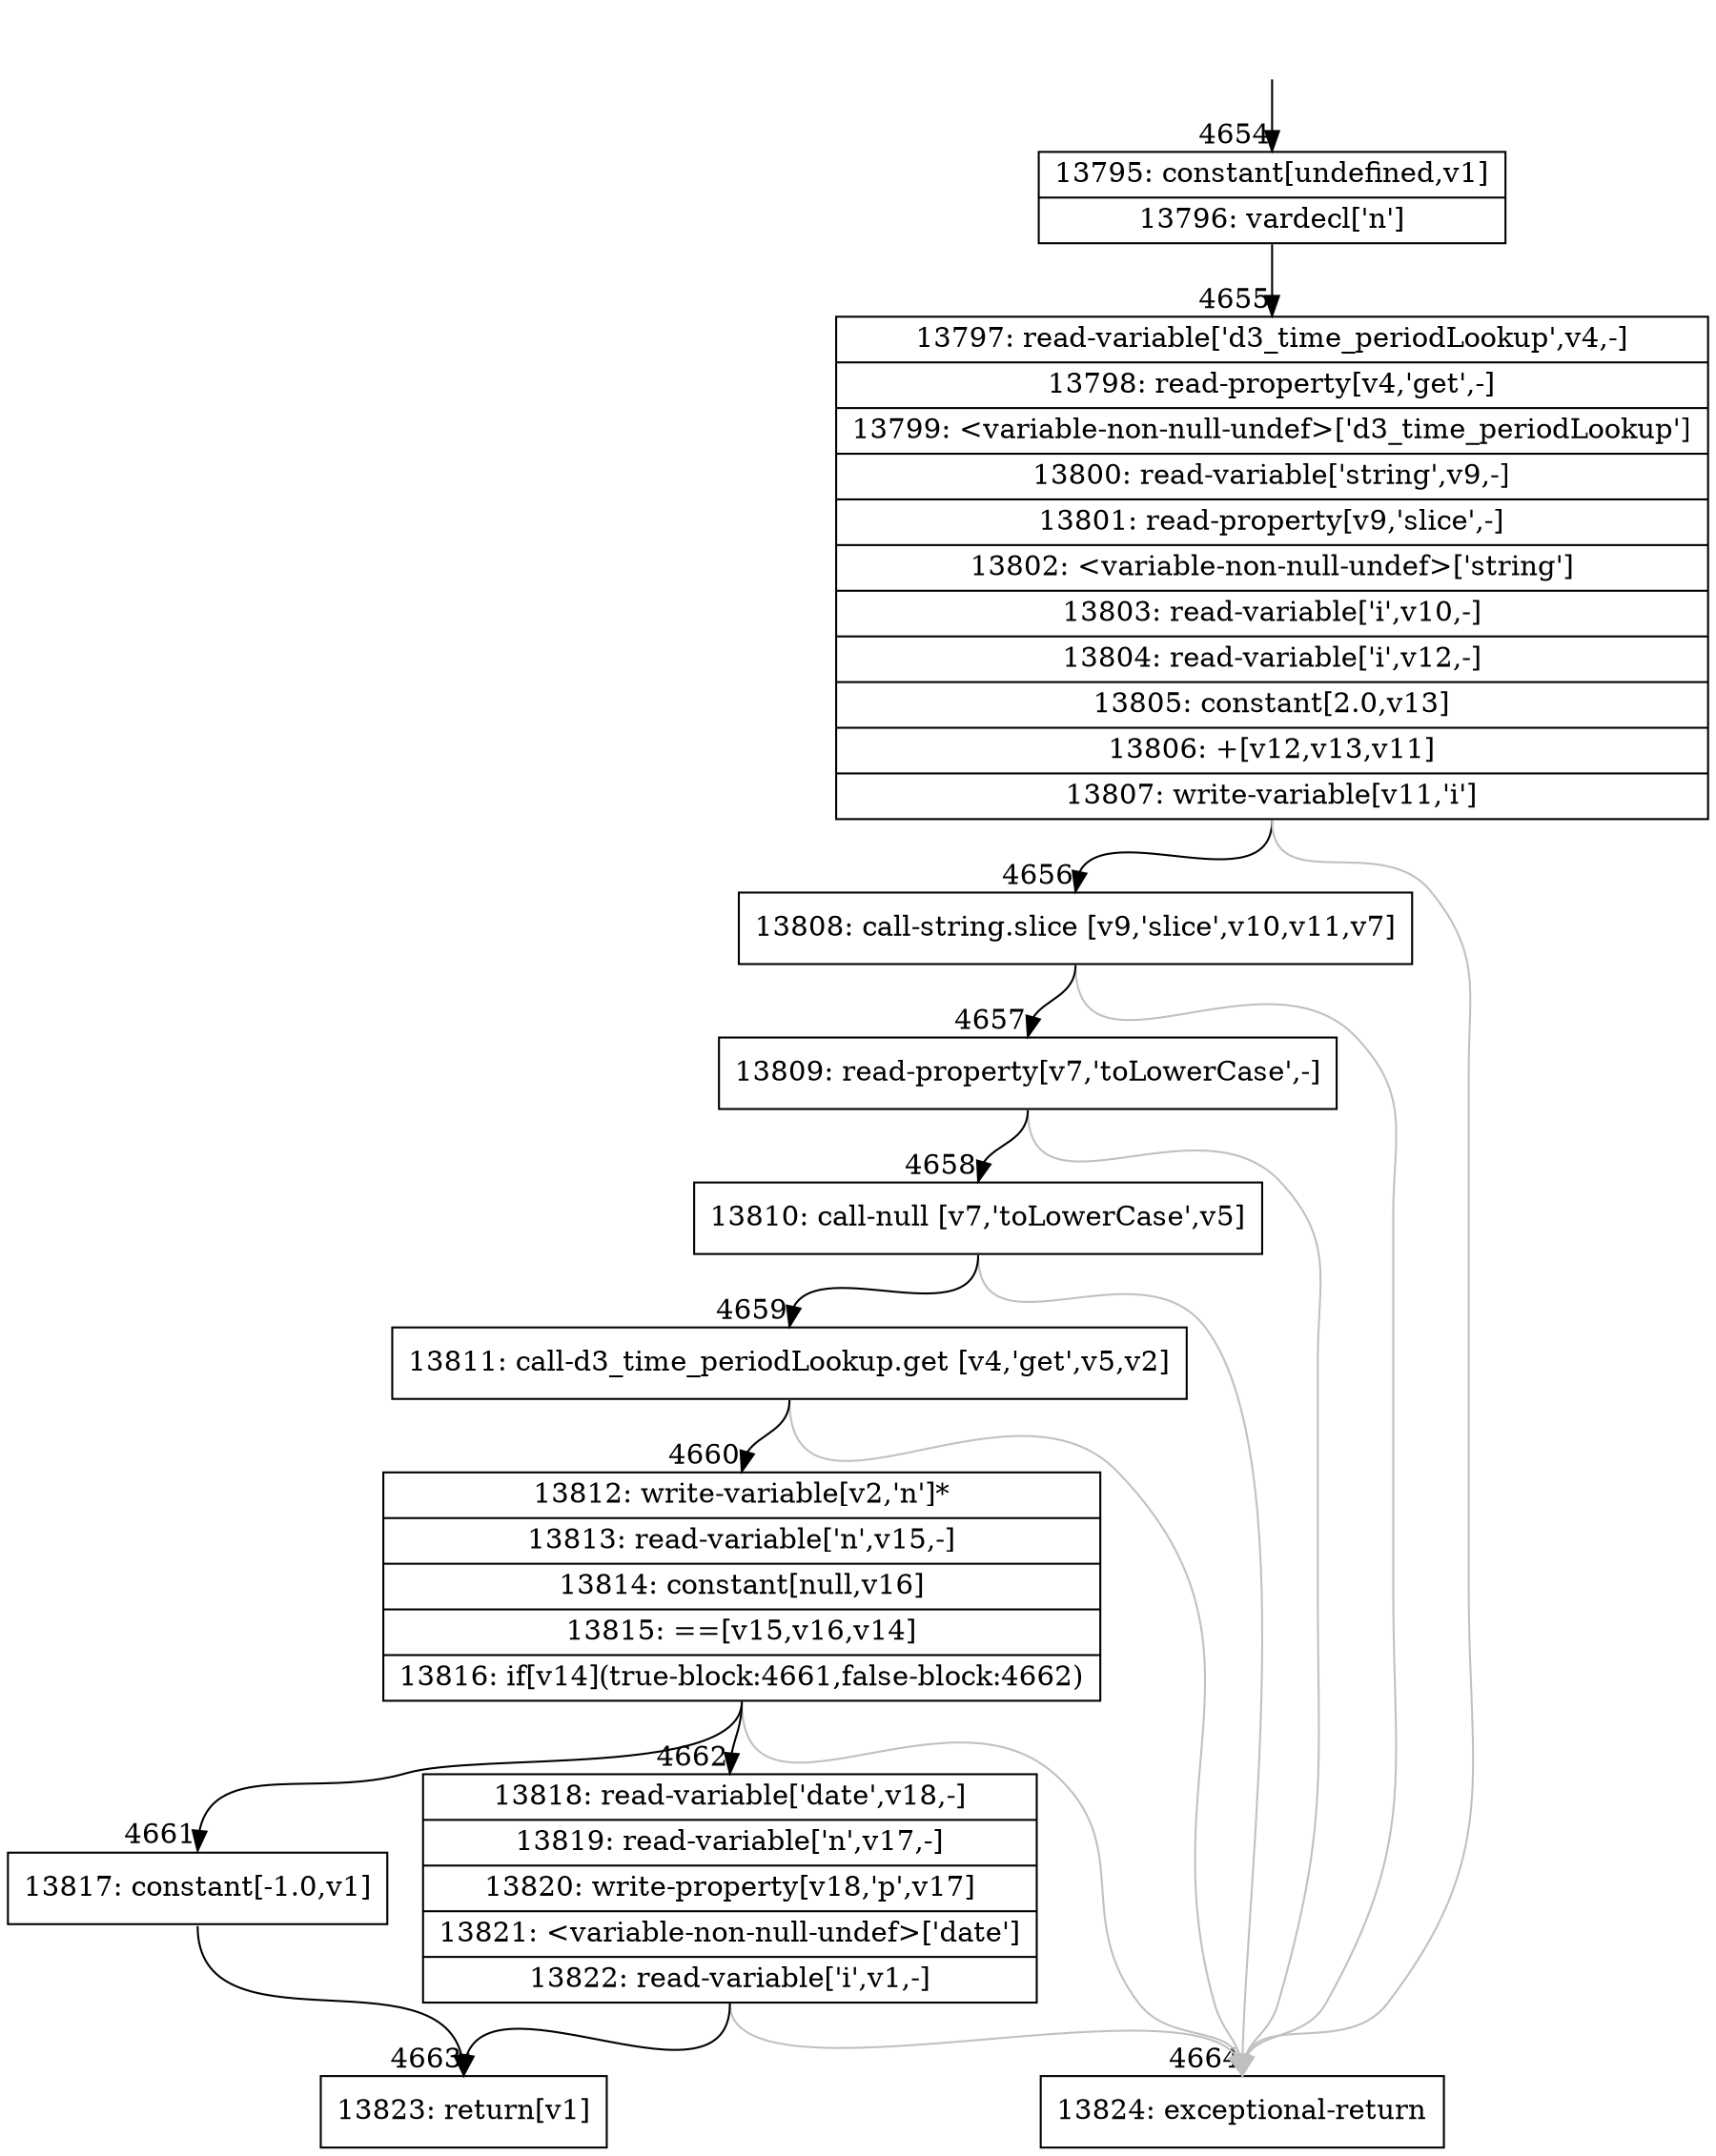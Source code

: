 digraph {
rankdir="TD"
BB_entry439[shape=none,label=""];
BB_entry439 -> BB4654 [tailport=s, headport=n, headlabel="    4654"]
BB4654 [shape=record label="{13795: constant[undefined,v1]|13796: vardecl['n']}" ] 
BB4654 -> BB4655 [tailport=s, headport=n, headlabel="      4655"]
BB4655 [shape=record label="{13797: read-variable['d3_time_periodLookup',v4,-]|13798: read-property[v4,'get',-]|13799: \<variable-non-null-undef\>['d3_time_periodLookup']|13800: read-variable['string',v9,-]|13801: read-property[v9,'slice',-]|13802: \<variable-non-null-undef\>['string']|13803: read-variable['i',v10,-]|13804: read-variable['i',v12,-]|13805: constant[2.0,v13]|13806: +[v12,v13,v11]|13807: write-variable[v11,'i']}" ] 
BB4655 -> BB4656 [tailport=s, headport=n, headlabel="      4656"]
BB4655 -> BB4664 [tailport=s, headport=n, color=gray, headlabel="      4664"]
BB4656 [shape=record label="{13808: call-string.slice [v9,'slice',v10,v11,v7]}" ] 
BB4656 -> BB4657 [tailport=s, headport=n, headlabel="      4657"]
BB4656 -> BB4664 [tailport=s, headport=n, color=gray]
BB4657 [shape=record label="{13809: read-property[v7,'toLowerCase',-]}" ] 
BB4657 -> BB4658 [tailport=s, headport=n, headlabel="      4658"]
BB4657 -> BB4664 [tailport=s, headport=n, color=gray]
BB4658 [shape=record label="{13810: call-null [v7,'toLowerCase',v5]}" ] 
BB4658 -> BB4659 [tailport=s, headport=n, headlabel="      4659"]
BB4658 -> BB4664 [tailport=s, headport=n, color=gray]
BB4659 [shape=record label="{13811: call-d3_time_periodLookup.get [v4,'get',v5,v2]}" ] 
BB4659 -> BB4660 [tailport=s, headport=n, headlabel="      4660"]
BB4659 -> BB4664 [tailport=s, headport=n, color=gray]
BB4660 [shape=record label="{13812: write-variable[v2,'n']*|13813: read-variable['n',v15,-]|13814: constant[null,v16]|13815: ==[v15,v16,v14]|13816: if[v14](true-block:4661,false-block:4662)}" ] 
BB4660 -> BB4661 [tailport=s, headport=n, headlabel="      4661"]
BB4660 -> BB4662 [tailport=s, headport=n, headlabel="      4662"]
BB4660 -> BB4664 [tailport=s, headport=n, color=gray]
BB4661 [shape=record label="{13817: constant[-1.0,v1]}" ] 
BB4661 -> BB4663 [tailport=s, headport=n, headlabel="      4663"]
BB4662 [shape=record label="{13818: read-variable['date',v18,-]|13819: read-variable['n',v17,-]|13820: write-property[v18,'p',v17]|13821: \<variable-non-null-undef\>['date']|13822: read-variable['i',v1,-]}" ] 
BB4662 -> BB4663 [tailport=s, headport=n]
BB4662 -> BB4664 [tailport=s, headport=n, color=gray]
BB4663 [shape=record label="{13823: return[v1]}" ] 
BB4664 [shape=record label="{13824: exceptional-return}" ] 
//#$~ 2716
}
